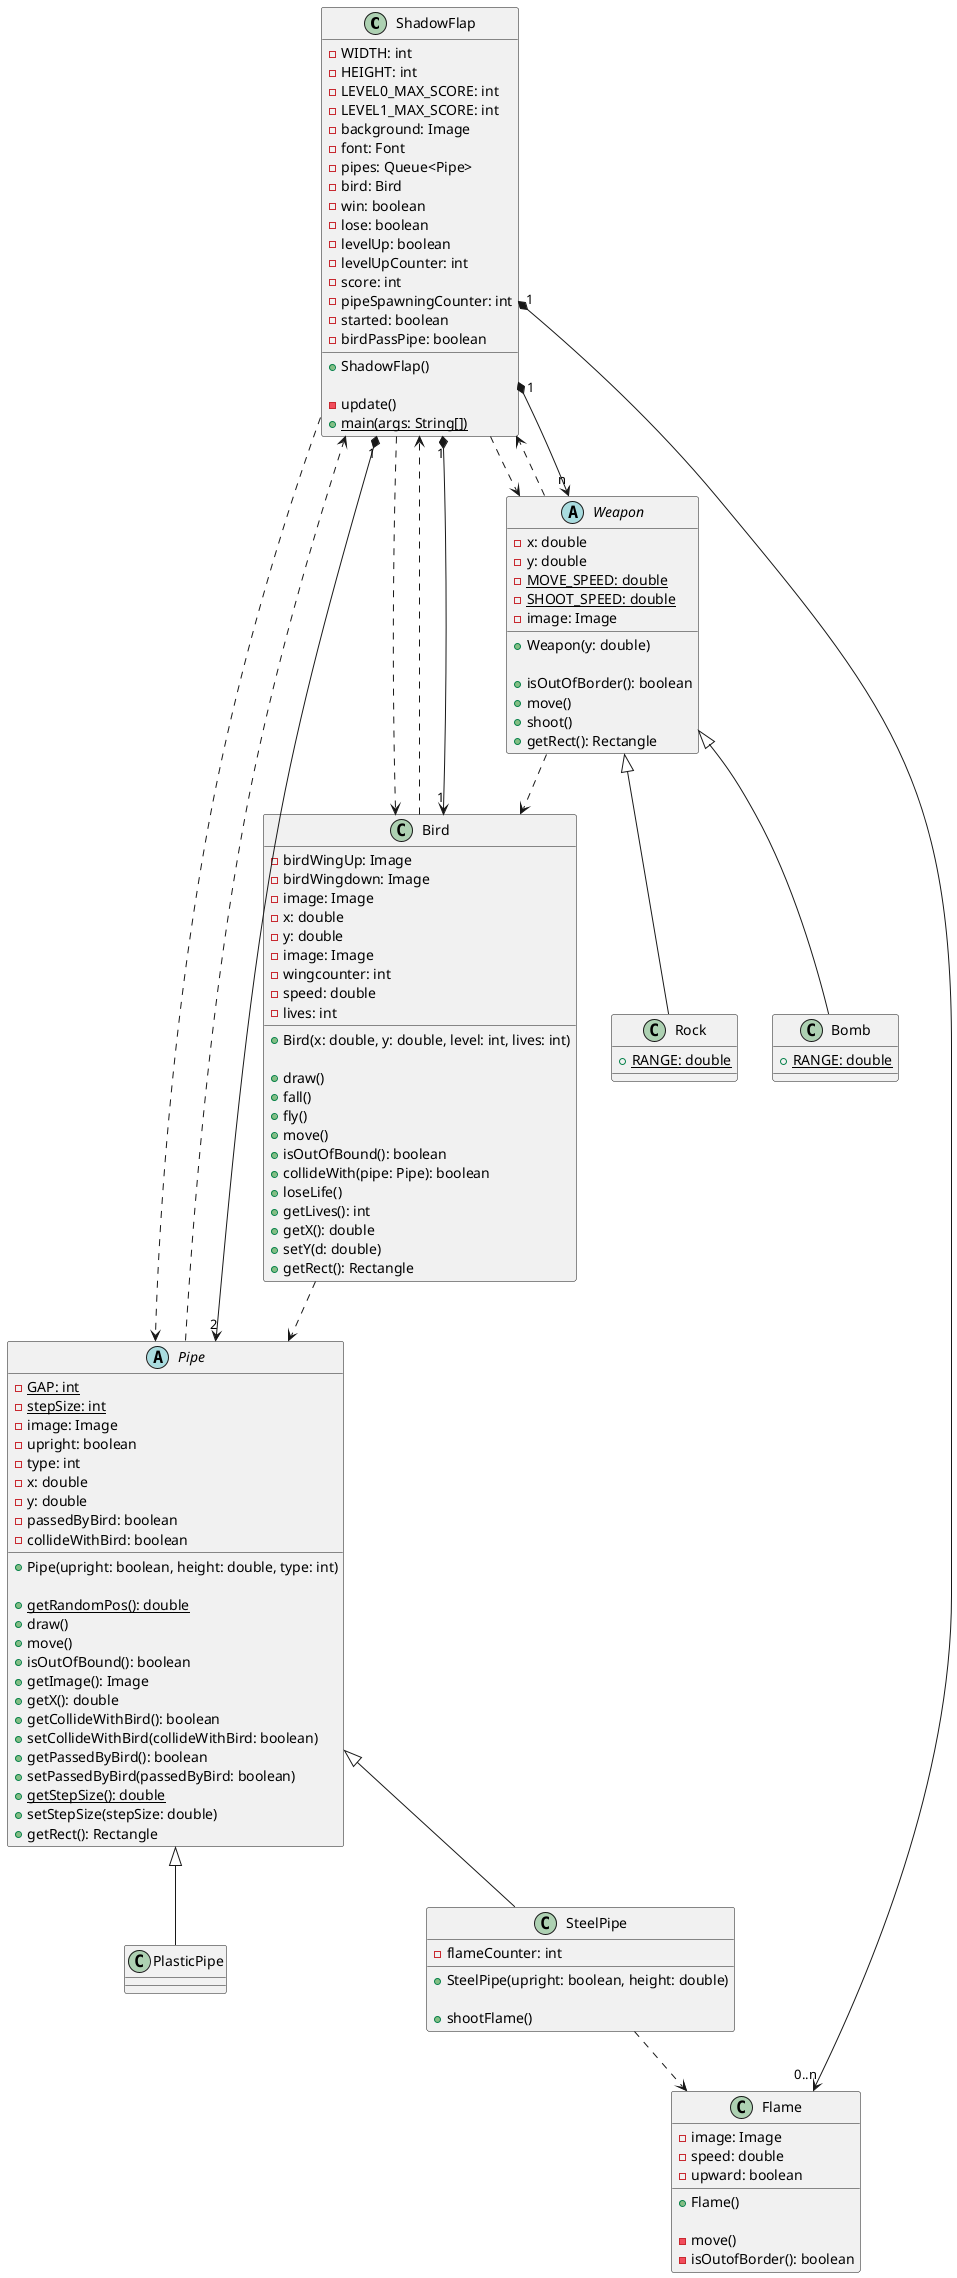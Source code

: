 @startuml
class ShadowFlap {
	- WIDTH: int
	- HEIGHT: int
	- LEVEL0_MAX_SCORE: int
	- LEVEL1_MAX_SCORE: int
	- background: Image
	- font: Font
	- pipes: Queue<Pipe>
	- bird: Bird
	- win: boolean
	- lose: boolean
	- levelUp: boolean
	- levelUpCounter: int
	- score: int
	- pipeSpawningCounter: int
	- started: boolean
	- birdPassPipe: boolean

	+ ShadowFlap()

	- update()
	+ main(args: String[]) {static}
}

abstract class Pipe {
    - GAP: int {static}
    - stepSize: int {static}
	- image: Image
	- upright: boolean
	- type: int
	- x: double
	- y: double
	- passedByBird: boolean
	- collideWithBird: boolean

	+ Pipe(upright: boolean, height: double, type: int)

	+ getRandomPos(): double {static}
	+ draw()
	+ move()
	+ isOutOfBound(): boolean
	+ getImage(): Image
	+ getX(): double
	+ getCollideWithBird(): boolean
	+ setCollideWithBird(collideWithBird: boolean)
	+ getPassedByBird(): boolean
	+ setPassedByBird(passedByBird: boolean)
	+ getStepSize(): double {static}
	+ setStepSize(stepSize: double)
	+ getRect(): Rectangle
}

class PlasticPipe extends Pipe {}

class SteelPipe extends Pipe {
	- flameCounter: int

	+ SteelPipe(upright: boolean, height: double)

	+ shootFlame()
}

class Flame {
	- image: Image
	- speed: double
	- upward: boolean

	+ Flame()

	- move()
	- isOutofBorder(): boolean
}

class Bird {
	- birdWingUp: Image
	- birdWingdown: Image
	- image: Image
	- x: double
	- y: double
	- image: Image
	- wingcounter: int
	- speed: double
	- lives: int

	+ Bird(x: double, y: double, level: int, lives: int)

	+ draw()
	+ fall()
	+ fly()
	+ move()
	+ isOutOfBound(): boolean
	+ collideWith(pipe: Pipe): boolean
	+ loseLife()
	+ getLives(): int
	+ getX(): double
	+ setY(d: double)
	+ getRect(): Rectangle
}

abstract class Weapon {
	- x: double
	- y: double
	- MOVE_SPEED: double {static}
	- SHOOT_SPEED: double {static}
	- image: Image

	+ Weapon(y: double)

	+ isOutOfBorder(): boolean
	+ move()
	+ shoot()
	+ getRect(): Rectangle
}

class Rock extends Weapon {
	+ RANGE: double {static}
}

class Bomb extends Weapon {
	+ RANGE: double {static}
}

ShadowFlap ..> Bird
ShadowFlap ..> Pipe
Bird ..> ShadowFlap
Pipe ..> ShadowFlap
Bird ..> Pipe
Pipe "2" <--* "1" ShadowFlap
Bird "1" <--* "1" ShadowFlap
ShadowFlap ..> Weapon
Weapon ..> ShadowFlap
Weapon "n" <--* "1" ShadowFlap
Weapon ..> Bird
SteelPipe ..> Flame
Flame "0..n" <--* "1" ShadowFlap
@enduml
